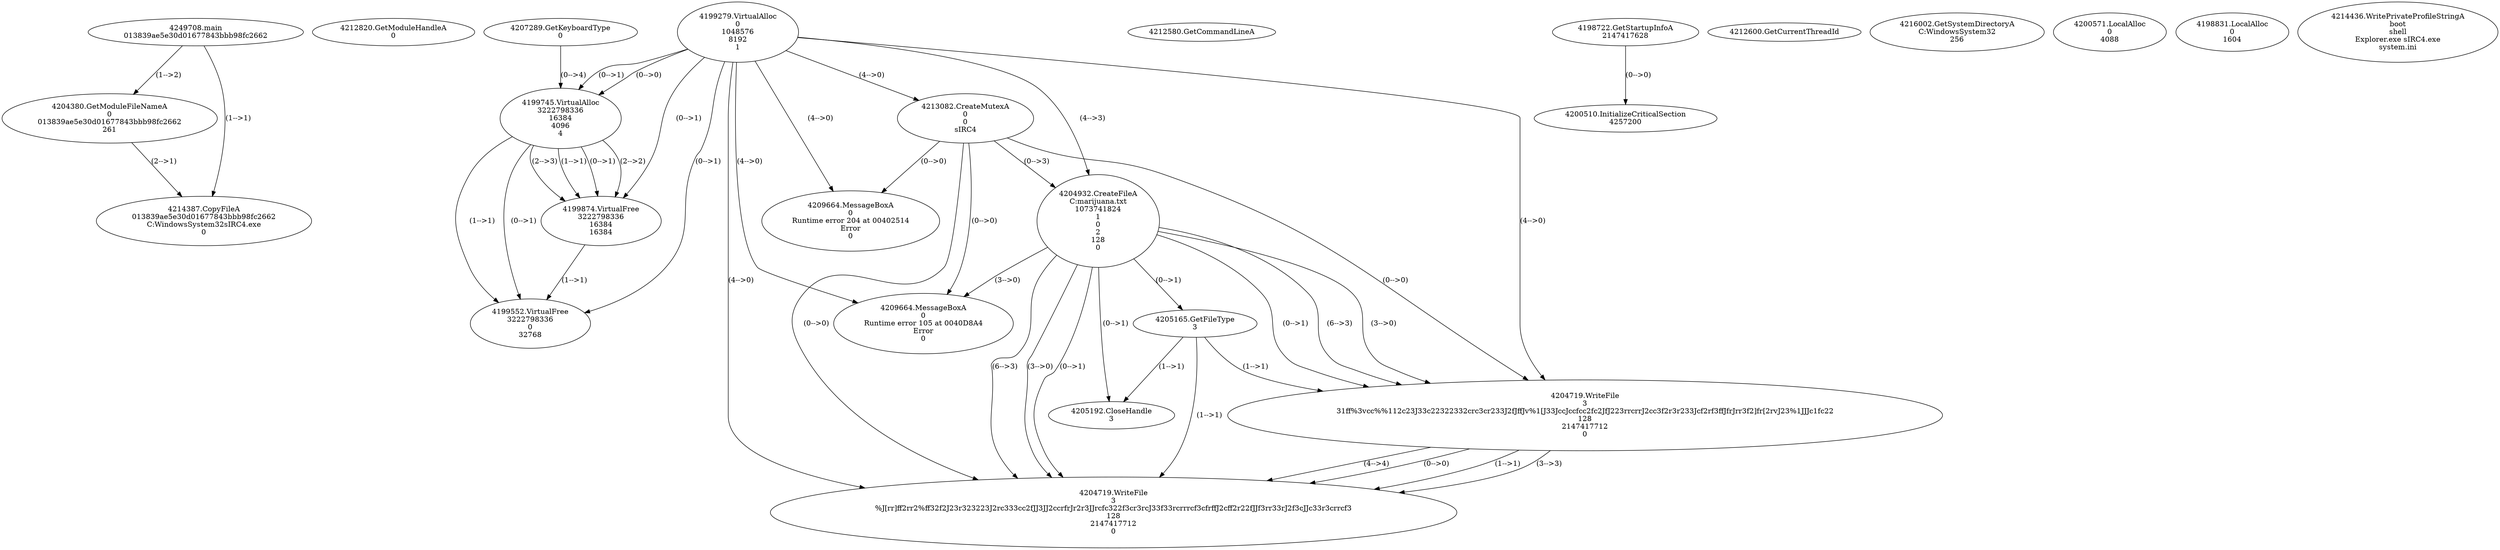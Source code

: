 // Global SCDG with merge call
digraph {
	0 [label="4249708.main
013839ae5e30d01677843bbb98fc2662"]
	1 [label="4212820.GetModuleHandleA
0"]
	2 [label="4207289.GetKeyboardType
0"]
	3 [label="4212580.GetCommandLineA
"]
	4 [label="4198722.GetStartupInfoA
2147417628"]
	5 [label="4212600.GetCurrentThreadId
"]
	6 [label="4216002.GetSystemDirectoryA
C:\Windows\System32
256"]
	7 [label="4200510.InitializeCriticalSection
4257200"]
	4 -> 7 [label="(0-->0)"]
	8 [label="4200571.LocalAlloc
0
4088"]
	9 [label="4199279.VirtualAlloc
0
1048576
8192
1"]
	10 [label="4198831.LocalAlloc
0
1604"]
	11 [label="4199745.VirtualAlloc
3222798336
16384
4096
4"]
	9 -> 11 [label="(0-->1)"]
	2 -> 11 [label="(0-->4)"]
	9 -> 11 [label="(0-->0)"]
	12 [label="4204380.GetModuleFileNameA
0
013839ae5e30d01677843bbb98fc2662
261"]
	0 -> 12 [label="(1-->2)"]
	13 [label="4214387.CopyFileA
013839ae5e30d01677843bbb98fc2662
C:\Windows\System32\sIRC4.exe
0"]
	0 -> 13 [label="(1-->1)"]
	12 -> 13 [label="(2-->1)"]
	14 [label="4213082.CreateMutexA
0
0
sIRC4"]
	9 -> 14 [label="(4-->0)"]
	15 [label="4199874.VirtualFree
3222798336
16384
16384"]
	9 -> 15 [label="(0-->1)"]
	11 -> 15 [label="(1-->1)"]
	11 -> 15 [label="(0-->1)"]
	11 -> 15 [label="(2-->2)"]
	11 -> 15 [label="(2-->3)"]
	16 [label="4199552.VirtualFree
3222798336
0
32768"]
	9 -> 16 [label="(0-->1)"]
	11 -> 16 [label="(1-->1)"]
	11 -> 16 [label="(0-->1)"]
	15 -> 16 [label="(1-->1)"]
	17 [label="4209664.MessageBoxA
0
Runtime error 204 at 00402514
Error
0"]
	9 -> 17 [label="(4-->0)"]
	14 -> 17 [label="(0-->0)"]
	18 [label="4214436.WritePrivateProfileStringA
boot
shell
Explorer.exe sIRC4.exe
system.ini"]
	19 [label="4204932.CreateFileA
C:\marijuana.txt
1073741824
1
0
2
128
0"]
	9 -> 19 [label="(4-->3)"]
	14 -> 19 [label="(0-->3)"]
	20 [label="4205165.GetFileType
3"]
	19 -> 20 [label="(0-->1)"]
	21 [label="4204719.WriteFile
3
31ff%3vcc%%112c23J33c22322332crc3cr233J2fJffJv%1[J33JccJccfcc2fc2JfJ223rrcrrJ2cc3f2r3r233Jcf2rf3ffJfrJrr3f2]fr[2rvJ23%1JJJc1fc22
128
2147417712
0"]
	19 -> 21 [label="(0-->1)"]
	20 -> 21 [label="(1-->1)"]
	19 -> 21 [label="(6-->3)"]
	9 -> 21 [label="(4-->0)"]
	14 -> 21 [label="(0-->0)"]
	19 -> 21 [label="(3-->0)"]
	22 [label="4204719.WriteFile
3
%J[rr]ff2rr2%ff32f2J23r323223J2rc333cc2fJJ3JJ2ccrfrJr2r3JJrcfc322f3cr3rcJ33f33rcrrrcf3cfrffJ2cff2r22fJJf3rr33rJ2f3cJJc33r3crrcf3
128
2147417712
0"]
	19 -> 22 [label="(0-->1)"]
	20 -> 22 [label="(1-->1)"]
	21 -> 22 [label="(1-->1)"]
	19 -> 22 [label="(6-->3)"]
	21 -> 22 [label="(3-->3)"]
	21 -> 22 [label="(4-->4)"]
	9 -> 22 [label="(4-->0)"]
	14 -> 22 [label="(0-->0)"]
	19 -> 22 [label="(3-->0)"]
	21 -> 22 [label="(0-->0)"]
	23 [label="4205192.CloseHandle
3"]
	19 -> 23 [label="(0-->1)"]
	20 -> 23 [label="(1-->1)"]
	24 [label="4209664.MessageBoxA
0
Runtime error 105 at 0040D8A4
Error
0"]
	9 -> 24 [label="(4-->0)"]
	14 -> 24 [label="(0-->0)"]
	19 -> 24 [label="(3-->0)"]
}

